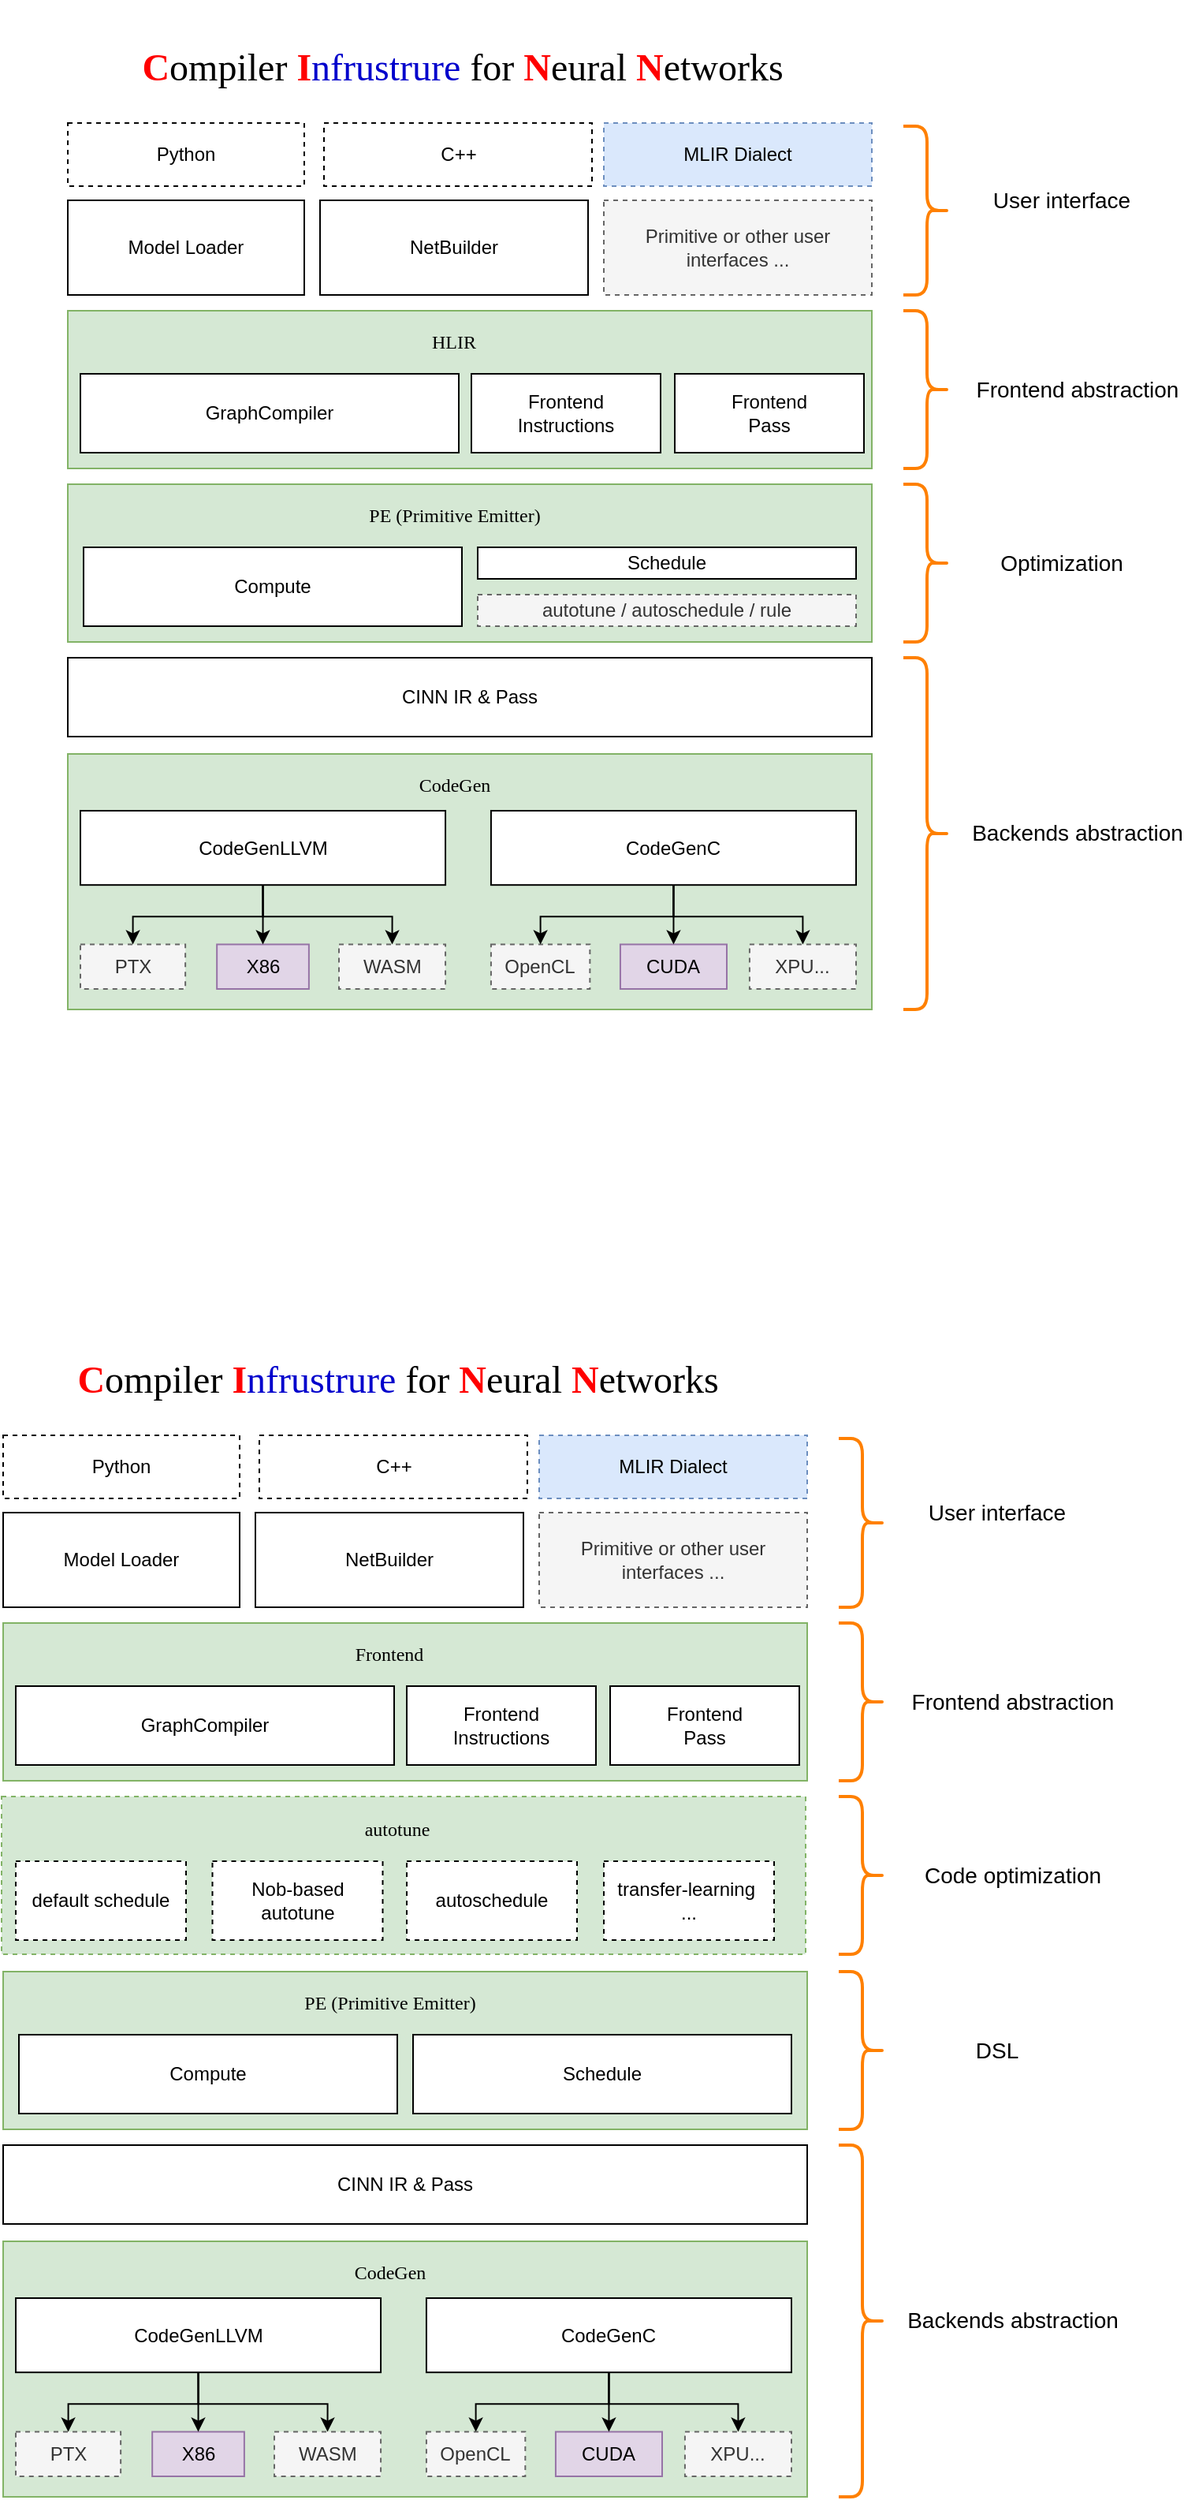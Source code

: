 <mxfile version="15.0.2" type="github">
  <diagram id="A1Nl1LmutE4I7G2CyRuD" name="Page-1">
    <mxGraphModel dx="2062" dy="1122" grid="1" gridSize="10" guides="1" tooltips="1" connect="1" arrows="1" fold="1" page="1" pageScale="1" pageWidth="827" pageHeight="1169" math="0" shadow="0">
      <root>
        <mxCell id="0" />
        <mxCell id="1" parent="0" />
        <mxCell id="BWj54ylnb7tt94adcvDi-8" value="" style="rounded=0;whiteSpace=wrap;html=1;fillColor=#d5e8d4;strokeColor=#82b366;" parent="1" vertex="1">
          <mxGeometry x="110" y="518" width="510" height="162" as="geometry" />
        </mxCell>
        <mxCell id="bPjozurzExnmXFlgTxyV-1" value="" style="rounded=0;whiteSpace=wrap;html=1;fillColor=#d5e8d4;strokeColor=#82b366;" parent="1" vertex="1">
          <mxGeometry x="110" y="347" width="510" height="100" as="geometry" />
        </mxCell>
        <mxCell id="bPjozurzExnmXFlgTxyV-2" value="Model Loader" style="rounded=0;whiteSpace=wrap;html=1;" parent="1" vertex="1">
          <mxGeometry x="110" y="167" width="150" height="60" as="geometry" />
        </mxCell>
        <mxCell id="bPjozurzExnmXFlgTxyV-3" value="NetBuilder" style="rounded=0;whiteSpace=wrap;html=1;" parent="1" vertex="1">
          <mxGeometry x="270" y="167" width="170" height="60" as="geometry" />
        </mxCell>
        <mxCell id="bPjozurzExnmXFlgTxyV-4" value="Primitive or other user interfaces ..." style="rounded=0;whiteSpace=wrap;html=1;dashed=1;fillColor=#f5f5f5;strokeColor=#666666;fontColor=#333333;" parent="1" vertex="1">
          <mxGeometry x="450" y="167" width="170" height="60" as="geometry" />
        </mxCell>
        <mxCell id="bPjozurzExnmXFlgTxyV-5" value="Compute" style="rounded=0;whiteSpace=wrap;html=1;" parent="1" vertex="1">
          <mxGeometry x="120" y="387" width="240" height="50" as="geometry" />
        </mxCell>
        <mxCell id="bPjozurzExnmXFlgTxyV-6" value="Schedule" style="rounded=0;whiteSpace=wrap;html=1;" parent="1" vertex="1">
          <mxGeometry x="370" y="387" width="240" height="20" as="geometry" />
        </mxCell>
        <mxCell id="bPjozurzExnmXFlgTxyV-7" value="CINN IR &amp;amp; Pass" style="rounded=0;whiteSpace=wrap;html=1;" parent="1" vertex="1">
          <mxGeometry x="110" y="457" width="510" height="50" as="geometry" />
        </mxCell>
        <mxCell id="bPjozurzExnmXFlgTxyV-23" value="autotune / autoschedule / rule" style="rounded=0;whiteSpace=wrap;html=1;dashed=1;fillColor=#f5f5f5;strokeColor=#666666;fontColor=#333333;" parent="1" vertex="1">
          <mxGeometry x="370" y="417" width="240" height="20" as="geometry" />
        </mxCell>
        <mxCell id="bPjozurzExnmXFlgTxyV-24" value="" style="rounded=0;whiteSpace=wrap;html=1;fillColor=#d5e8d4;strokeColor=#82b366;" parent="1" vertex="1">
          <mxGeometry x="110" y="237" width="510" height="100" as="geometry" />
        </mxCell>
        <mxCell id="bPjozurzExnmXFlgTxyV-25" value="GraphCompiler" style="rounded=0;whiteSpace=wrap;html=1;" parent="1" vertex="1">
          <mxGeometry x="118" y="277" width="240" height="50" as="geometry" />
        </mxCell>
        <mxCell id="bPjozurzExnmXFlgTxyV-26" value="Frontend &lt;br&gt;Instructions" style="rounded=0;whiteSpace=wrap;html=1;" parent="1" vertex="1">
          <mxGeometry x="366" y="277" width="120" height="50" as="geometry" />
        </mxCell>
        <mxCell id="bPjozurzExnmXFlgTxyV-27" value="Frontend &lt;br&gt;Pass" style="rounded=0;whiteSpace=wrap;html=1;" parent="1" vertex="1">
          <mxGeometry x="495" y="277" width="120" height="50" as="geometry" />
        </mxCell>
        <mxCell id="bPjozurzExnmXFlgTxyV-28" value="&lt;font face=&quot;Tahoma&quot;&gt;HLIR&lt;/font&gt;" style="text;html=1;strokeColor=none;fillColor=none;align=center;verticalAlign=middle;whiteSpace=wrap;rounded=0;" parent="1" vertex="1">
          <mxGeometry x="335" y="247" width="40" height="20" as="geometry" />
        </mxCell>
        <mxCell id="bPjozurzExnmXFlgTxyV-29" value="&lt;font face=&quot;Tahoma&quot;&gt;PE (Primitive Emitter)&lt;/font&gt;" style="text;html=1;strokeColor=none;fillColor=none;align=center;verticalAlign=middle;whiteSpace=wrap;rounded=0;" parent="1" vertex="1">
          <mxGeometry x="272.5" y="357" width="165" height="20" as="geometry" />
        </mxCell>
        <mxCell id="bPjozurzExnmXFlgTxyV-31" value="" style="shape=curlyBracket;whiteSpace=wrap;html=1;rounded=1;flipH=1;size=0.5;strokeWidth=2;strokeColor=#FF8000;" parent="1" vertex="1">
          <mxGeometry x="640" y="457" width="30" height="223" as="geometry" />
        </mxCell>
        <mxCell id="bPjozurzExnmXFlgTxyV-32" value="&lt;span style=&quot;font-weight: normal&quot;&gt;&lt;font style=&quot;font-size: 14px&quot;&gt;Backends abstraction&lt;/font&gt;&lt;/span&gt;" style="text;strokeColor=none;fillColor=none;html=1;fontSize=24;fontStyle=1;verticalAlign=middle;align=center;labelPosition=center;verticalLabelPosition=middle;horizontal=1;" parent="1" vertex="1">
          <mxGeometry x="700" y="545" width="100" height="40" as="geometry" />
        </mxCell>
        <mxCell id="bPjozurzExnmXFlgTxyV-33" value="" style="shape=curlyBracket;whiteSpace=wrap;html=1;rounded=1;flipH=1;size=0.5;strokeWidth=2;strokeColor=#FF8000;" parent="1" vertex="1">
          <mxGeometry x="640" y="237" width="30" height="100" as="geometry" />
        </mxCell>
        <mxCell id="bPjozurzExnmXFlgTxyV-34" value="&lt;span style=&quot;font-weight: normal&quot;&gt;&lt;font style=&quot;font-size: 14px&quot;&gt;Frontend abstraction&lt;/font&gt;&lt;/span&gt;" style="text;strokeColor=none;fillColor=none;html=1;fontSize=24;fontStyle=1;verticalAlign=middle;align=center;labelPosition=center;verticalLabelPosition=middle;horizontal=1;" parent="1" vertex="1">
          <mxGeometry x="700" y="264" width="100" height="40" as="geometry" />
        </mxCell>
        <mxCell id="bPjozurzExnmXFlgTxyV-35" value="" style="shape=curlyBracket;whiteSpace=wrap;html=1;rounded=1;flipH=1;size=0.5;strokeWidth=2;strokeColor=#FF8000;" parent="1" vertex="1">
          <mxGeometry x="640" y="347" width="30" height="100" as="geometry" />
        </mxCell>
        <mxCell id="bPjozurzExnmXFlgTxyV-36" value="&lt;span style=&quot;font-weight: normal&quot;&gt;&lt;font style=&quot;font-size: 14px&quot;&gt;Optimization&lt;/font&gt;&lt;/span&gt;" style="text;strokeColor=none;fillColor=none;html=1;fontSize=24;fontStyle=1;verticalAlign=middle;align=center;labelPosition=center;verticalLabelPosition=middle;horizontal=1;" parent="1" vertex="1">
          <mxGeometry x="690" y="374" width="100" height="40" as="geometry" />
        </mxCell>
        <mxCell id="bPjozurzExnmXFlgTxyV-37" value="" style="shape=curlyBracket;whiteSpace=wrap;html=1;rounded=1;flipH=1;size=0.5;strokeWidth=2;strokeColor=#FF8000;" parent="1" vertex="1">
          <mxGeometry x="640" y="120" width="30" height="107" as="geometry" />
        </mxCell>
        <mxCell id="bPjozurzExnmXFlgTxyV-38" value="&lt;span style=&quot;font-weight: normal&quot;&gt;&lt;font style=&quot;font-size: 14px&quot;&gt;User interface&lt;/font&gt;&lt;/span&gt;" style="text;strokeColor=none;fillColor=none;html=1;fontSize=24;fontStyle=1;verticalAlign=middle;align=center;labelPosition=center;verticalLabelPosition=middle;horizontal=1;" parent="1" vertex="1">
          <mxGeometry x="690" y="143.5" width="100" height="40" as="geometry" />
        </mxCell>
        <mxCell id="BWj54ylnb7tt94adcvDi-1" value="Python" style="rounded=0;whiteSpace=wrap;html=1;dashed=1;" parent="1" vertex="1">
          <mxGeometry x="110" y="118" width="150" height="40" as="geometry" />
        </mxCell>
        <mxCell id="BWj54ylnb7tt94adcvDi-2" value="C++" style="rounded=0;whiteSpace=wrap;html=1;dashed=1;" parent="1" vertex="1">
          <mxGeometry x="272.5" y="118" width="170" height="40" as="geometry" />
        </mxCell>
        <mxCell id="BWj54ylnb7tt94adcvDi-3" value="MLIR Dialect" style="rounded=0;whiteSpace=wrap;html=1;dashed=1;fillColor=#dae8fc;strokeColor=#6c8ebf;" parent="1" vertex="1">
          <mxGeometry x="450" y="118" width="170" height="40" as="geometry" />
        </mxCell>
        <mxCell id="BWj54ylnb7tt94adcvDi-5" value="&lt;font style=&quot;font-size: 24px&quot; face=&quot;Comic Sans MS&quot;&gt;&lt;b&gt;&lt;font color=&quot;#ff0000&quot;&gt;C&lt;/font&gt;&lt;/b&gt;ompiler &lt;font color=&quot;#ff0000&quot;&gt;&lt;b&gt;I&lt;/b&gt;&lt;/font&gt;&lt;font color=&quot;#0000cc&quot;&gt;nfrustrure&lt;/font&gt; for &lt;font color=&quot;#ff0000&quot;&gt;&lt;b&gt;N&lt;/b&gt;&lt;/font&gt;eural &lt;font color=&quot;#ff0000&quot;&gt;&lt;b&gt;N&lt;/b&gt;&lt;/font&gt;etworks&lt;/font&gt;" style="text;html=1;align=center;verticalAlign=middle;resizable=0;points=[];autosize=1;strokeColor=none;fontSize=45;" parent="1" vertex="1">
          <mxGeometry x="110" y="40" width="500" height="70" as="geometry" />
        </mxCell>
        <mxCell id="BWj54ylnb7tt94adcvDi-9" value="&lt;font face=&quot;Tahoma&quot;&gt;CodeGen&lt;/font&gt;" style="text;html=1;strokeColor=none;fillColor=none;align=center;verticalAlign=middle;whiteSpace=wrap;rounded=0;" parent="1" vertex="1">
          <mxGeometry x="272.5" y="528" width="165" height="20" as="geometry" />
        </mxCell>
        <mxCell id="BWj54ylnb7tt94adcvDi-10" value="" style="group" parent="1" vertex="1" connectable="0">
          <mxGeometry x="118" y="554" width="492" height="113" as="geometry" />
        </mxCell>
        <mxCell id="bPjozurzExnmXFlgTxyV-12" value="CodeGenLLVM" style="rounded=0;whiteSpace=wrap;html=1;" parent="BWj54ylnb7tt94adcvDi-10" vertex="1">
          <mxGeometry width="231.529" height="47.083" as="geometry" />
        </mxCell>
        <mxCell id="bPjozurzExnmXFlgTxyV-16" value="CodeGenC" style="rounded=0;whiteSpace=wrap;html=1;" parent="BWj54ylnb7tt94adcvDi-10" vertex="1">
          <mxGeometry x="260.471" width="231.529" height="47.083" as="geometry" />
        </mxCell>
        <mxCell id="bPjozurzExnmXFlgTxyV-17" value="CUDA" style="rounded=0;whiteSpace=wrap;html=1;fillColor=#e1d5e7;strokeColor=#9673a6;" parent="BWj54ylnb7tt94adcvDi-10" vertex="1">
          <mxGeometry x="342.471" y="84.75" width="67.529" height="28.25" as="geometry" />
        </mxCell>
        <mxCell id="bPjozurzExnmXFlgTxyV-18" value="X86" style="rounded=0;whiteSpace=wrap;html=1;fillColor=#e1d5e7;strokeColor=#9673a6;" parent="BWj54ylnb7tt94adcvDi-10" vertex="1">
          <mxGeometry x="86.582" y="84.75" width="58.365" height="28.25" as="geometry" />
        </mxCell>
        <mxCell id="bPjozurzExnmXFlgTxyV-19" value="PTX" style="rounded=0;whiteSpace=wrap;html=1;dashed=1;fillColor=#f5f5f5;strokeColor=#666666;fontColor=#333333;" parent="BWj54ylnb7tt94adcvDi-10" vertex="1">
          <mxGeometry y="84.75" width="66.565" height="28.25" as="geometry" />
        </mxCell>
        <mxCell id="bPjozurzExnmXFlgTxyV-20" value="WASM" style="rounded=0;whiteSpace=wrap;html=1;dashed=1;fillColor=#f5f5f5;strokeColor=#666666;fontColor=#333333;" parent="BWj54ylnb7tt94adcvDi-10" vertex="1">
          <mxGeometry x="164" y="84.75" width="67.529" height="28.25" as="geometry" />
        </mxCell>
        <mxCell id="bPjozurzExnmXFlgTxyV-21" value="OpenCL" style="rounded=0;whiteSpace=wrap;html=1;dashed=1;fillColor=#f5f5f5;strokeColor=#666666;fontColor=#333333;" parent="BWj54ylnb7tt94adcvDi-10" vertex="1">
          <mxGeometry x="260.471" y="84.75" width="62.706" height="28.25" as="geometry" />
        </mxCell>
        <mxCell id="bPjozurzExnmXFlgTxyV-22" value="XPU..." style="rounded=0;whiteSpace=wrap;html=1;dashed=1;fillColor=#f5f5f5;strokeColor=#666666;fontColor=#333333;" parent="BWj54ylnb7tt94adcvDi-10" vertex="1">
          <mxGeometry x="424.471" y="84.75" width="67.529" height="28.25" as="geometry" />
        </mxCell>
        <mxCell id="bPjozurzExnmXFlgTxyV-13" style="edgeStyle=orthogonalEdgeStyle;rounded=0;orthogonalLoop=1;jettySize=auto;html=1;exitX=0.5;exitY=1;exitDx=0;exitDy=0;entryX=0.5;entryY=0;entryDx=0;entryDy=0;" parent="BWj54ylnb7tt94adcvDi-10" source="bPjozurzExnmXFlgTxyV-16" target="bPjozurzExnmXFlgTxyV-17" edge="1">
          <mxGeometry relative="1" as="geometry" />
        </mxCell>
        <mxCell id="bPjozurzExnmXFlgTxyV-9" style="edgeStyle=orthogonalEdgeStyle;rounded=0;orthogonalLoop=1;jettySize=auto;html=1;exitX=0.5;exitY=1;exitDx=0;exitDy=0;entryX=0.5;entryY=0;entryDx=0;entryDy=0;" parent="BWj54ylnb7tt94adcvDi-10" source="bPjozurzExnmXFlgTxyV-12" target="bPjozurzExnmXFlgTxyV-18" edge="1">
          <mxGeometry relative="1" as="geometry" />
        </mxCell>
        <mxCell id="bPjozurzExnmXFlgTxyV-10" style="edgeStyle=orthogonalEdgeStyle;rounded=0;orthogonalLoop=1;jettySize=auto;html=1;exitX=0.5;exitY=1;exitDx=0;exitDy=0;" parent="BWj54ylnb7tt94adcvDi-10" source="bPjozurzExnmXFlgTxyV-12" target="bPjozurzExnmXFlgTxyV-19" edge="1">
          <mxGeometry relative="1" as="geometry" />
        </mxCell>
        <mxCell id="bPjozurzExnmXFlgTxyV-11" style="edgeStyle=orthogonalEdgeStyle;rounded=0;orthogonalLoop=1;jettySize=auto;html=1;exitX=0.5;exitY=1;exitDx=0;exitDy=0;entryX=0.5;entryY=0;entryDx=0;entryDy=0;" parent="BWj54ylnb7tt94adcvDi-10" source="bPjozurzExnmXFlgTxyV-12" target="bPjozurzExnmXFlgTxyV-20" edge="1">
          <mxGeometry relative="1" as="geometry" />
        </mxCell>
        <mxCell id="bPjozurzExnmXFlgTxyV-14" style="edgeStyle=orthogonalEdgeStyle;rounded=0;orthogonalLoop=1;jettySize=auto;html=1;exitX=0.5;exitY=1;exitDx=0;exitDy=0;entryX=0.5;entryY=0;entryDx=0;entryDy=0;" parent="BWj54ylnb7tt94adcvDi-10" source="bPjozurzExnmXFlgTxyV-16" target="bPjozurzExnmXFlgTxyV-21" edge="1">
          <mxGeometry relative="1" as="geometry" />
        </mxCell>
        <mxCell id="bPjozurzExnmXFlgTxyV-15" style="edgeStyle=orthogonalEdgeStyle;rounded=0;orthogonalLoop=1;jettySize=auto;html=1;exitX=0.5;exitY=1;exitDx=0;exitDy=0;entryX=0.5;entryY=0;entryDx=0;entryDy=0;" parent="BWj54ylnb7tt94adcvDi-10" source="bPjozurzExnmXFlgTxyV-16" target="bPjozurzExnmXFlgTxyV-22" edge="1">
          <mxGeometry relative="1" as="geometry" />
        </mxCell>
        <mxCell id="rRqUTzDC0UyUlkHTnYrC-1" value="" style="rounded=0;whiteSpace=wrap;html=1;fillColor=#d5e8d4;strokeColor=#82b366;" vertex="1" parent="1">
          <mxGeometry x="69" y="1461" width="510" height="162" as="geometry" />
        </mxCell>
        <mxCell id="rRqUTzDC0UyUlkHTnYrC-2" value="" style="rounded=0;whiteSpace=wrap;html=1;fillColor=#d5e8d4;strokeColor=#82b366;" vertex="1" parent="1">
          <mxGeometry x="69" y="1290" width="510" height="100" as="geometry" />
        </mxCell>
        <mxCell id="rRqUTzDC0UyUlkHTnYrC-3" value="Model Loader" style="rounded=0;whiteSpace=wrap;html=1;" vertex="1" parent="1">
          <mxGeometry x="69" y="999" width="150" height="60" as="geometry" />
        </mxCell>
        <mxCell id="rRqUTzDC0UyUlkHTnYrC-4" value="NetBuilder" style="rounded=0;whiteSpace=wrap;html=1;" vertex="1" parent="1">
          <mxGeometry x="229" y="999" width="170" height="60" as="geometry" />
        </mxCell>
        <mxCell id="rRqUTzDC0UyUlkHTnYrC-5" value="Primitive or other user interfaces ..." style="rounded=0;whiteSpace=wrap;html=1;dashed=1;fillColor=#f5f5f5;strokeColor=#666666;fontColor=#333333;" vertex="1" parent="1">
          <mxGeometry x="409" y="999" width="170" height="60" as="geometry" />
        </mxCell>
        <mxCell id="rRqUTzDC0UyUlkHTnYrC-6" value="Compute" style="rounded=0;whiteSpace=wrap;html=1;" vertex="1" parent="1">
          <mxGeometry x="79" y="1330" width="240" height="50" as="geometry" />
        </mxCell>
        <mxCell id="rRqUTzDC0UyUlkHTnYrC-7" value="Schedule" style="rounded=0;whiteSpace=wrap;html=1;" vertex="1" parent="1">
          <mxGeometry x="329" y="1330" width="240" height="50" as="geometry" />
        </mxCell>
        <mxCell id="rRqUTzDC0UyUlkHTnYrC-8" value="CINN IR &amp;amp; Pass" style="rounded=0;whiteSpace=wrap;html=1;" vertex="1" parent="1">
          <mxGeometry x="69" y="1400" width="510" height="50" as="geometry" />
        </mxCell>
        <mxCell id="rRqUTzDC0UyUlkHTnYrC-10" value="" style="rounded=0;whiteSpace=wrap;html=1;fillColor=#d5e8d4;strokeColor=#82b366;" vertex="1" parent="1">
          <mxGeometry x="69" y="1069" width="510" height="100" as="geometry" />
        </mxCell>
        <mxCell id="rRqUTzDC0UyUlkHTnYrC-11" value="GraphCompiler" style="rounded=0;whiteSpace=wrap;html=1;" vertex="1" parent="1">
          <mxGeometry x="77" y="1109" width="240" height="50" as="geometry" />
        </mxCell>
        <mxCell id="rRqUTzDC0UyUlkHTnYrC-12" value="Frontend &lt;br&gt;Instructions" style="rounded=0;whiteSpace=wrap;html=1;" vertex="1" parent="1">
          <mxGeometry x="325" y="1109" width="120" height="50" as="geometry" />
        </mxCell>
        <mxCell id="rRqUTzDC0UyUlkHTnYrC-13" value="Frontend &lt;br&gt;Pass" style="rounded=0;whiteSpace=wrap;html=1;" vertex="1" parent="1">
          <mxGeometry x="454" y="1109" width="120" height="50" as="geometry" />
        </mxCell>
        <mxCell id="rRqUTzDC0UyUlkHTnYrC-14" value="&lt;font face=&quot;Tahoma&quot;&gt;Frontend&lt;/font&gt;" style="text;html=1;strokeColor=none;fillColor=none;align=center;verticalAlign=middle;whiteSpace=wrap;rounded=0;" vertex="1" parent="1">
          <mxGeometry x="294" y="1079" width="40" height="20" as="geometry" />
        </mxCell>
        <mxCell id="rRqUTzDC0UyUlkHTnYrC-15" value="&lt;font face=&quot;Tahoma&quot;&gt;PE (Primitive Emitter)&lt;/font&gt;" style="text;html=1;strokeColor=none;fillColor=none;align=center;verticalAlign=middle;whiteSpace=wrap;rounded=0;" vertex="1" parent="1">
          <mxGeometry x="231.5" y="1300" width="165" height="20" as="geometry" />
        </mxCell>
        <mxCell id="rRqUTzDC0UyUlkHTnYrC-16" value="" style="shape=curlyBracket;whiteSpace=wrap;html=1;rounded=1;flipH=1;size=0.5;strokeWidth=2;strokeColor=#FF8000;" vertex="1" parent="1">
          <mxGeometry x="599" y="1400" width="30" height="223" as="geometry" />
        </mxCell>
        <mxCell id="rRqUTzDC0UyUlkHTnYrC-17" value="&lt;span style=&quot;font-weight: normal&quot;&gt;&lt;font style=&quot;font-size: 14px&quot;&gt;Backends abstraction&lt;/font&gt;&lt;/span&gt;" style="text;strokeColor=none;fillColor=none;html=1;fontSize=24;fontStyle=1;verticalAlign=middle;align=center;labelPosition=center;verticalLabelPosition=middle;horizontal=1;" vertex="1" parent="1">
          <mxGeometry x="659" y="1488" width="100" height="40" as="geometry" />
        </mxCell>
        <mxCell id="rRqUTzDC0UyUlkHTnYrC-18" value="" style="shape=curlyBracket;whiteSpace=wrap;html=1;rounded=1;flipH=1;size=0.5;strokeWidth=2;strokeColor=#FF8000;" vertex="1" parent="1">
          <mxGeometry x="599" y="1069" width="30" height="100" as="geometry" />
        </mxCell>
        <mxCell id="rRqUTzDC0UyUlkHTnYrC-19" value="&lt;span style=&quot;font-weight: normal&quot;&gt;&lt;font style=&quot;font-size: 14px&quot;&gt;Frontend abstraction&lt;/font&gt;&lt;/span&gt;" style="text;strokeColor=none;fillColor=none;html=1;fontSize=24;fontStyle=1;verticalAlign=middle;align=center;labelPosition=center;verticalLabelPosition=middle;horizontal=1;" vertex="1" parent="1">
          <mxGeometry x="659" y="1096" width="100" height="40" as="geometry" />
        </mxCell>
        <mxCell id="rRqUTzDC0UyUlkHTnYrC-20" value="" style="shape=curlyBracket;whiteSpace=wrap;html=1;rounded=1;flipH=1;size=0.5;strokeWidth=2;strokeColor=#FF8000;" vertex="1" parent="1">
          <mxGeometry x="599" y="1290" width="30" height="100" as="geometry" />
        </mxCell>
        <mxCell id="rRqUTzDC0UyUlkHTnYrC-21" value="&lt;span style=&quot;font-weight: normal&quot;&gt;&lt;font style=&quot;font-size: 14px&quot;&gt;DSL&lt;/font&gt;&lt;/span&gt;" style="text;strokeColor=none;fillColor=none;html=1;fontSize=24;fontStyle=1;verticalAlign=middle;align=center;labelPosition=center;verticalLabelPosition=middle;horizontal=1;" vertex="1" parent="1">
          <mxGeometry x="649" y="1317" width="100" height="40" as="geometry" />
        </mxCell>
        <mxCell id="rRqUTzDC0UyUlkHTnYrC-22" value="" style="shape=curlyBracket;whiteSpace=wrap;html=1;rounded=1;flipH=1;size=0.5;strokeWidth=2;strokeColor=#FF8000;" vertex="1" parent="1">
          <mxGeometry x="599" y="952" width="30" height="107" as="geometry" />
        </mxCell>
        <mxCell id="rRqUTzDC0UyUlkHTnYrC-23" value="&lt;span style=&quot;font-weight: normal&quot;&gt;&lt;font style=&quot;font-size: 14px&quot;&gt;User interface&lt;/font&gt;&lt;/span&gt;" style="text;strokeColor=none;fillColor=none;html=1;fontSize=24;fontStyle=1;verticalAlign=middle;align=center;labelPosition=center;verticalLabelPosition=middle;horizontal=1;" vertex="1" parent="1">
          <mxGeometry x="649" y="975.5" width="100" height="40" as="geometry" />
        </mxCell>
        <mxCell id="rRqUTzDC0UyUlkHTnYrC-24" value="Python" style="rounded=0;whiteSpace=wrap;html=1;dashed=1;" vertex="1" parent="1">
          <mxGeometry x="69" y="950" width="150" height="40" as="geometry" />
        </mxCell>
        <mxCell id="rRqUTzDC0UyUlkHTnYrC-25" value="C++" style="rounded=0;whiteSpace=wrap;html=1;dashed=1;" vertex="1" parent="1">
          <mxGeometry x="231.5" y="950" width="170" height="40" as="geometry" />
        </mxCell>
        <mxCell id="rRqUTzDC0UyUlkHTnYrC-26" value="MLIR Dialect" style="rounded=0;whiteSpace=wrap;html=1;dashed=1;fillColor=#dae8fc;strokeColor=#6c8ebf;" vertex="1" parent="1">
          <mxGeometry x="409" y="950" width="170" height="40" as="geometry" />
        </mxCell>
        <mxCell id="rRqUTzDC0UyUlkHTnYrC-27" value="&lt;font style=&quot;font-size: 24px&quot; face=&quot;Comic Sans MS&quot;&gt;&lt;b&gt;&lt;font color=&quot;#ff0000&quot;&gt;C&lt;/font&gt;&lt;/b&gt;ompiler &lt;font color=&quot;#ff0000&quot;&gt;&lt;b&gt;I&lt;/b&gt;&lt;/font&gt;&lt;font color=&quot;#0000cc&quot;&gt;nfrustrure&lt;/font&gt; for &lt;font color=&quot;#ff0000&quot;&gt;&lt;b&gt;N&lt;/b&gt;&lt;/font&gt;eural &lt;font color=&quot;#ff0000&quot;&gt;&lt;b&gt;N&lt;/b&gt;&lt;/font&gt;etworks&lt;/font&gt;" style="text;html=1;align=center;verticalAlign=middle;resizable=0;points=[];autosize=1;strokeColor=none;fontSize=45;" vertex="1" parent="1">
          <mxGeometry x="69" y="872" width="500" height="70" as="geometry" />
        </mxCell>
        <mxCell id="rRqUTzDC0UyUlkHTnYrC-28" value="&lt;font face=&quot;Tahoma&quot;&gt;CodeGen&lt;/font&gt;" style="text;html=1;strokeColor=none;fillColor=none;align=center;verticalAlign=middle;whiteSpace=wrap;rounded=0;" vertex="1" parent="1">
          <mxGeometry x="231.5" y="1471" width="165" height="20" as="geometry" />
        </mxCell>
        <mxCell id="rRqUTzDC0UyUlkHTnYrC-29" value="" style="group" vertex="1" connectable="0" parent="1">
          <mxGeometry x="77" y="1497" width="492" height="113" as="geometry" />
        </mxCell>
        <mxCell id="rRqUTzDC0UyUlkHTnYrC-30" value="CodeGenLLVM" style="rounded=0;whiteSpace=wrap;html=1;" vertex="1" parent="rRqUTzDC0UyUlkHTnYrC-29">
          <mxGeometry width="231.529" height="47.083" as="geometry" />
        </mxCell>
        <mxCell id="rRqUTzDC0UyUlkHTnYrC-31" value="CodeGenC" style="rounded=0;whiteSpace=wrap;html=1;" vertex="1" parent="rRqUTzDC0UyUlkHTnYrC-29">
          <mxGeometry x="260.471" width="231.529" height="47.083" as="geometry" />
        </mxCell>
        <mxCell id="rRqUTzDC0UyUlkHTnYrC-32" value="CUDA" style="rounded=0;whiteSpace=wrap;html=1;fillColor=#e1d5e7;strokeColor=#9673a6;" vertex="1" parent="rRqUTzDC0UyUlkHTnYrC-29">
          <mxGeometry x="342.471" y="84.75" width="67.529" height="28.25" as="geometry" />
        </mxCell>
        <mxCell id="rRqUTzDC0UyUlkHTnYrC-33" value="X86" style="rounded=0;whiteSpace=wrap;html=1;fillColor=#e1d5e7;strokeColor=#9673a6;" vertex="1" parent="rRqUTzDC0UyUlkHTnYrC-29">
          <mxGeometry x="86.582" y="84.75" width="58.365" height="28.25" as="geometry" />
        </mxCell>
        <mxCell id="rRqUTzDC0UyUlkHTnYrC-34" value="PTX" style="rounded=0;whiteSpace=wrap;html=1;dashed=1;fillColor=#f5f5f5;strokeColor=#666666;fontColor=#333333;" vertex="1" parent="rRqUTzDC0UyUlkHTnYrC-29">
          <mxGeometry y="84.75" width="66.565" height="28.25" as="geometry" />
        </mxCell>
        <mxCell id="rRqUTzDC0UyUlkHTnYrC-35" value="WASM" style="rounded=0;whiteSpace=wrap;html=1;dashed=1;fillColor=#f5f5f5;strokeColor=#666666;fontColor=#333333;" vertex="1" parent="rRqUTzDC0UyUlkHTnYrC-29">
          <mxGeometry x="164" y="84.75" width="67.529" height="28.25" as="geometry" />
        </mxCell>
        <mxCell id="rRqUTzDC0UyUlkHTnYrC-36" value="OpenCL" style="rounded=0;whiteSpace=wrap;html=1;dashed=1;fillColor=#f5f5f5;strokeColor=#666666;fontColor=#333333;" vertex="1" parent="rRqUTzDC0UyUlkHTnYrC-29">
          <mxGeometry x="260.471" y="84.75" width="62.706" height="28.25" as="geometry" />
        </mxCell>
        <mxCell id="rRqUTzDC0UyUlkHTnYrC-37" value="XPU..." style="rounded=0;whiteSpace=wrap;html=1;dashed=1;fillColor=#f5f5f5;strokeColor=#666666;fontColor=#333333;" vertex="1" parent="rRqUTzDC0UyUlkHTnYrC-29">
          <mxGeometry x="424.471" y="84.75" width="67.529" height="28.25" as="geometry" />
        </mxCell>
        <mxCell id="rRqUTzDC0UyUlkHTnYrC-38" style="edgeStyle=orthogonalEdgeStyle;rounded=0;orthogonalLoop=1;jettySize=auto;html=1;exitX=0.5;exitY=1;exitDx=0;exitDy=0;entryX=0.5;entryY=0;entryDx=0;entryDy=0;" edge="1" parent="rRqUTzDC0UyUlkHTnYrC-29" source="rRqUTzDC0UyUlkHTnYrC-31" target="rRqUTzDC0UyUlkHTnYrC-32">
          <mxGeometry relative="1" as="geometry" />
        </mxCell>
        <mxCell id="rRqUTzDC0UyUlkHTnYrC-39" style="edgeStyle=orthogonalEdgeStyle;rounded=0;orthogonalLoop=1;jettySize=auto;html=1;exitX=0.5;exitY=1;exitDx=0;exitDy=0;entryX=0.5;entryY=0;entryDx=0;entryDy=0;" edge="1" parent="rRqUTzDC0UyUlkHTnYrC-29" source="rRqUTzDC0UyUlkHTnYrC-30" target="rRqUTzDC0UyUlkHTnYrC-33">
          <mxGeometry relative="1" as="geometry" />
        </mxCell>
        <mxCell id="rRqUTzDC0UyUlkHTnYrC-40" style="edgeStyle=orthogonalEdgeStyle;rounded=0;orthogonalLoop=1;jettySize=auto;html=1;exitX=0.5;exitY=1;exitDx=0;exitDy=0;" edge="1" parent="rRqUTzDC0UyUlkHTnYrC-29" source="rRqUTzDC0UyUlkHTnYrC-30" target="rRqUTzDC0UyUlkHTnYrC-34">
          <mxGeometry relative="1" as="geometry" />
        </mxCell>
        <mxCell id="rRqUTzDC0UyUlkHTnYrC-41" style="edgeStyle=orthogonalEdgeStyle;rounded=0;orthogonalLoop=1;jettySize=auto;html=1;exitX=0.5;exitY=1;exitDx=0;exitDy=0;entryX=0.5;entryY=0;entryDx=0;entryDy=0;" edge="1" parent="rRqUTzDC0UyUlkHTnYrC-29" source="rRqUTzDC0UyUlkHTnYrC-30" target="rRqUTzDC0UyUlkHTnYrC-35">
          <mxGeometry relative="1" as="geometry" />
        </mxCell>
        <mxCell id="rRqUTzDC0UyUlkHTnYrC-42" style="edgeStyle=orthogonalEdgeStyle;rounded=0;orthogonalLoop=1;jettySize=auto;html=1;exitX=0.5;exitY=1;exitDx=0;exitDy=0;entryX=0.5;entryY=0;entryDx=0;entryDy=0;" edge="1" parent="rRqUTzDC0UyUlkHTnYrC-29" source="rRqUTzDC0UyUlkHTnYrC-31" target="rRqUTzDC0UyUlkHTnYrC-36">
          <mxGeometry relative="1" as="geometry" />
        </mxCell>
        <mxCell id="rRqUTzDC0UyUlkHTnYrC-43" style="edgeStyle=orthogonalEdgeStyle;rounded=0;orthogonalLoop=1;jettySize=auto;html=1;exitX=0.5;exitY=1;exitDx=0;exitDy=0;entryX=0.5;entryY=0;entryDx=0;entryDy=0;" edge="1" parent="rRqUTzDC0UyUlkHTnYrC-29" source="rRqUTzDC0UyUlkHTnYrC-31" target="rRqUTzDC0UyUlkHTnYrC-37">
          <mxGeometry relative="1" as="geometry" />
        </mxCell>
        <mxCell id="rRqUTzDC0UyUlkHTnYrC-44" value="" style="rounded=0;whiteSpace=wrap;html=1;fillColor=#d5e8d4;strokeColor=#82b366;dashed=1;" vertex="1" parent="1">
          <mxGeometry x="68" y="1179" width="510" height="100" as="geometry" />
        </mxCell>
        <mxCell id="rRqUTzDC0UyUlkHTnYrC-45" value="Nob-based autotune" style="rounded=0;whiteSpace=wrap;html=1;dashed=1;" vertex="1" parent="1">
          <mxGeometry x="201.75" y="1220" width="108" height="50" as="geometry" />
        </mxCell>
        <mxCell id="rRqUTzDC0UyUlkHTnYrC-46" value="autoschedule" style="rounded=0;whiteSpace=wrap;html=1;dashed=1;" vertex="1" parent="1">
          <mxGeometry x="325" y="1220" width="108" height="50" as="geometry" />
        </mxCell>
        <mxCell id="rRqUTzDC0UyUlkHTnYrC-47" value="default schedule" style="rounded=0;whiteSpace=wrap;html=1;dashed=1;" vertex="1" parent="1">
          <mxGeometry x="77" y="1220" width="108" height="50" as="geometry" />
        </mxCell>
        <mxCell id="rRqUTzDC0UyUlkHTnYrC-49" value="&lt;font face=&quot;Tahoma&quot;&gt;autotune&lt;/font&gt;" style="text;html=1;strokeColor=none;fillColor=none;align=center;verticalAlign=middle;whiteSpace=wrap;rounded=0;" vertex="1" parent="1">
          <mxGeometry x="299" y="1190" width="40" height="20" as="geometry" />
        </mxCell>
        <mxCell id="rRqUTzDC0UyUlkHTnYrC-50" value="transfer-learning&amp;nbsp;&lt;br&gt;..." style="rounded=0;whiteSpace=wrap;html=1;dashed=1;" vertex="1" parent="1">
          <mxGeometry x="450" y="1220" width="108" height="50" as="geometry" />
        </mxCell>
        <mxCell id="rRqUTzDC0UyUlkHTnYrC-51" value="" style="shape=curlyBracket;whiteSpace=wrap;html=1;rounded=1;flipH=1;size=0.5;strokeWidth=2;strokeColor=#FF8000;" vertex="1" parent="1">
          <mxGeometry x="599" y="1179" width="30" height="100" as="geometry" />
        </mxCell>
        <mxCell id="rRqUTzDC0UyUlkHTnYrC-52" value="&lt;span style=&quot;font-weight: normal&quot;&gt;&lt;font style=&quot;font-size: 14px&quot;&gt;Code optimization&lt;/font&gt;&lt;/span&gt;" style="text;strokeColor=none;fillColor=none;html=1;fontSize=24;fontStyle=1;verticalAlign=middle;align=center;labelPosition=center;verticalLabelPosition=middle;horizontal=1;" vertex="1" parent="1">
          <mxGeometry x="659" y="1206" width="100" height="40" as="geometry" />
        </mxCell>
      </root>
    </mxGraphModel>
  </diagram>
</mxfile>
